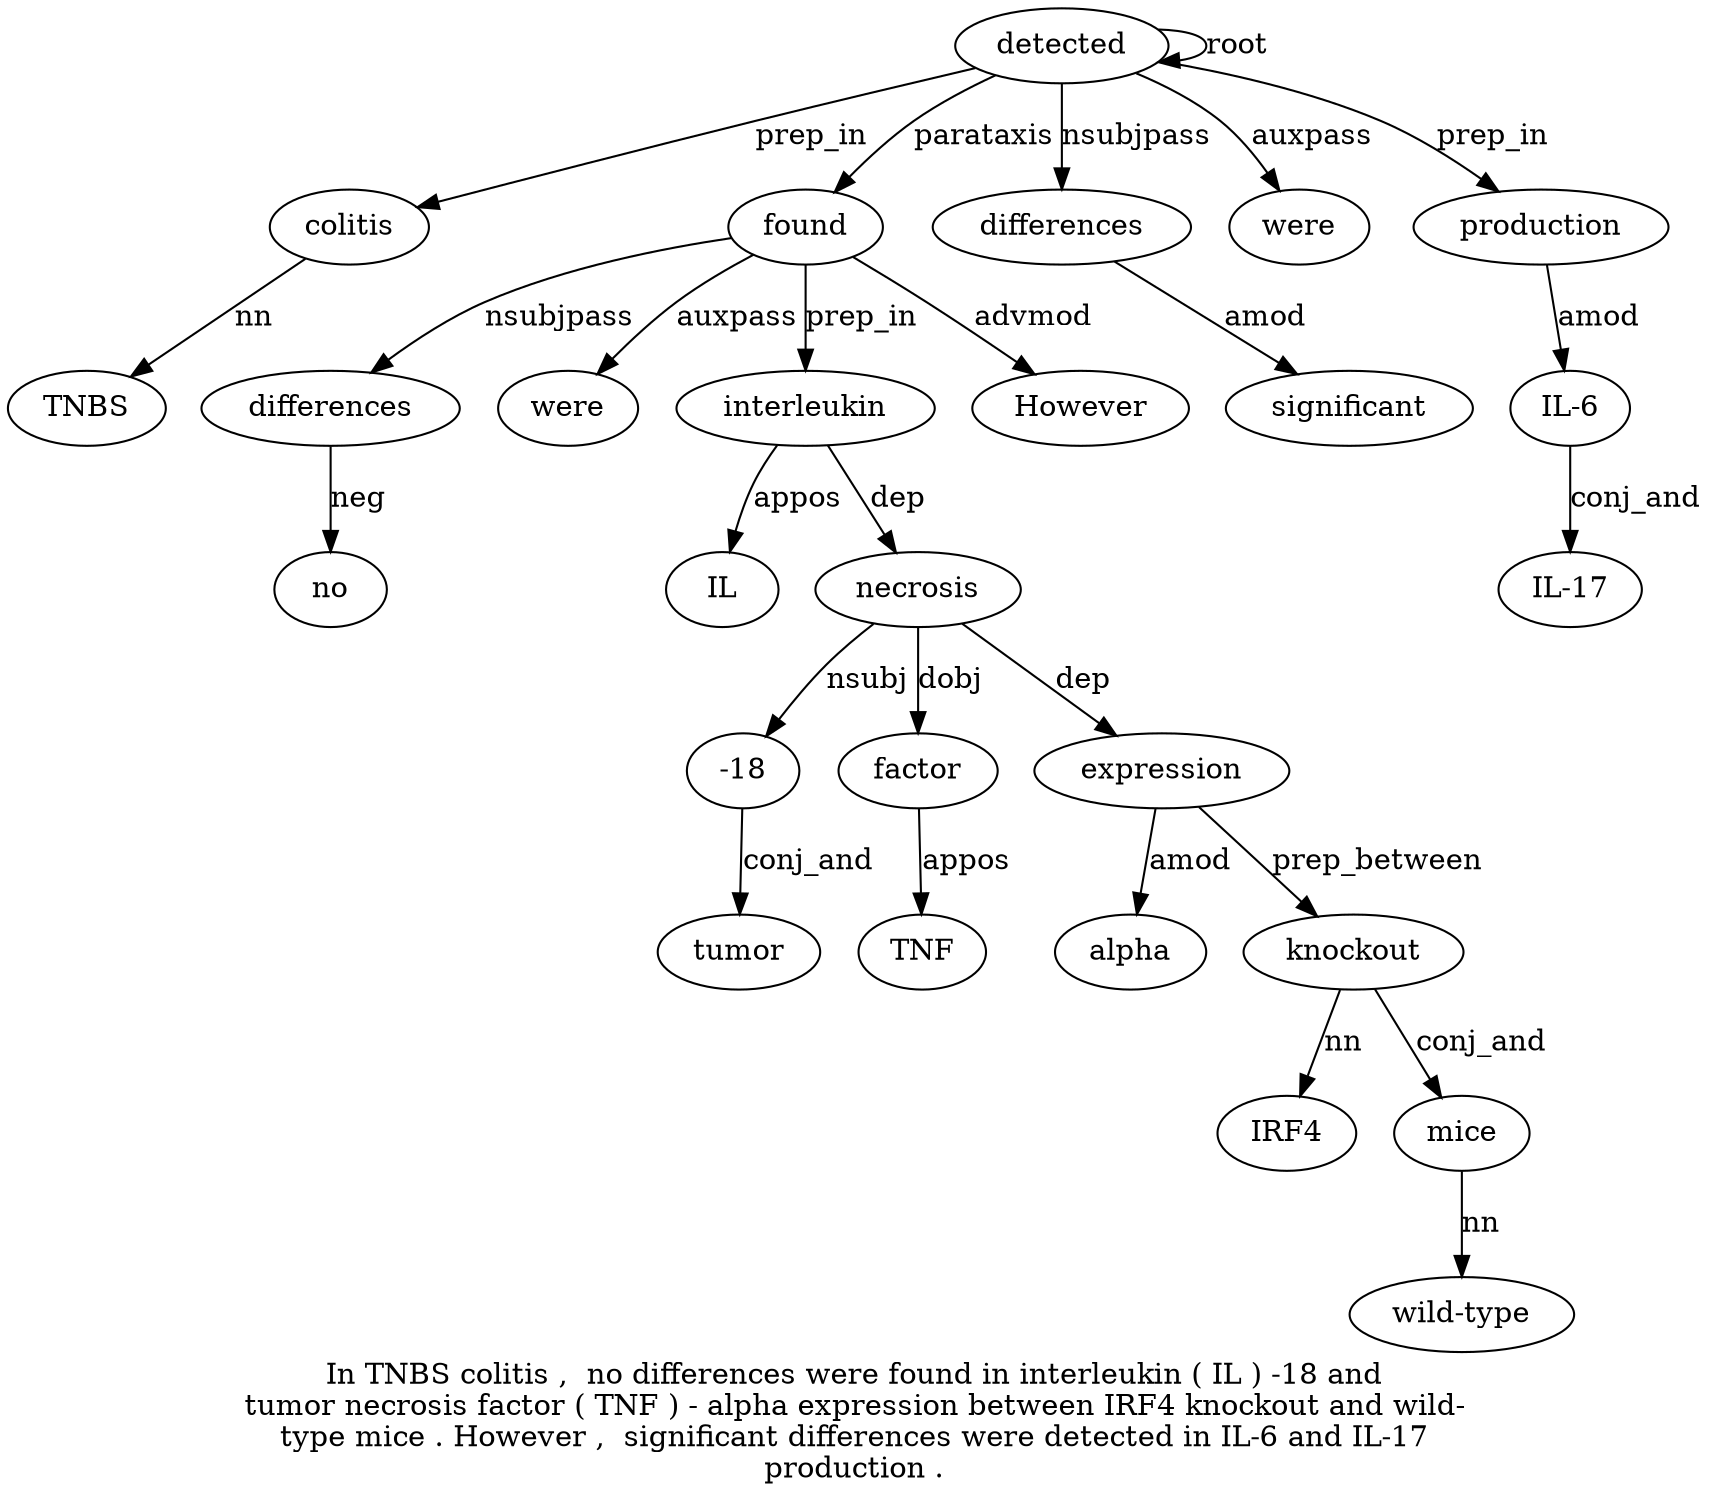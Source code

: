 digraph "In TNBS colitis ,  no differences were found in interleukin ( IL ) -18 and tumor necrosis factor ( TNF ) - alpha expression between IRF4 knockout and wild-type mice . However ,  significant differences were detected in IL-6 and IL-17 production ." {
label="In TNBS colitis ,  no differences were found in interleukin ( IL ) -18 and
tumor necrosis factor ( TNF ) - alpha expression between IRF4 knockout and wild-
type mice . However ,  significant differences were detected in IL-6 and IL-17
production .";
colitis3 [style=filled, fillcolor=white, label=colitis];
TNBS2 [style=filled, fillcolor=white, label=TNBS];
colitis3 -> TNBS2  [label=nn];
detected37 [style=filled, fillcolor=white, label=detected];
detected37 -> colitis3  [label=prep_in];
differences6 [style=filled, fillcolor=white, label=differences];
no5 [style=filled, fillcolor=white, label=no];
differences6 -> no5  [label=neg];
found8 [style=filled, fillcolor=white, label=found];
found8 -> differences6  [label=nsubjpass];
were7 [style=filled, fillcolor=white, label=were];
found8 -> were7  [label=auxpass];
detected37 -> found8  [label=parataxis];
interleukin10 [style=filled, fillcolor=white, label=interleukin];
found8 -> interleukin10  [label=prep_in];
IL12 [style=filled, fillcolor=white, label=IL];
interleukin10 -> IL12  [label=appos];
necrosis17 [style=filled, fillcolor=white, label=necrosis];
"-184" [style=filled, fillcolor=white, label="-18"];
necrosis17 -> "-184"  [label=nsubj];
tumor16 [style=filled, fillcolor=white, label=tumor];
"-184" -> tumor16  [label=conj_and];
interleukin10 -> necrosis17  [label=dep];
factor18 [style=filled, fillcolor=white, label=factor];
necrosis17 -> factor18  [label=dobj];
TNF20 [style=filled, fillcolor=white, label=TNF];
factor18 -> TNF20  [label=appos];
expression24 [style=filled, fillcolor=white, label=expression];
alpha23 [style=filled, fillcolor=white, label=alpha];
expression24 -> alpha23  [label=amod];
necrosis17 -> expression24  [label=dep];
knockout27 [style=filled, fillcolor=white, label=knockout];
IRF426 [style=filled, fillcolor=white, label=IRF4];
knockout27 -> IRF426  [label=nn];
expression24 -> knockout27  [label=prep_between];
mice30 [style=filled, fillcolor=white, label=mice];
"wild-type29" [style=filled, fillcolor=white, label="wild-type"];
mice30 -> "wild-type29"  [label=nn];
knockout27 -> mice30  [label=conj_and];
However32 [style=filled, fillcolor=white, label=However];
found8 -> However32  [label=advmod];
differences35 [style=filled, fillcolor=white, label=differences];
significant34 [style=filled, fillcolor=white, label=significant];
differences35 -> significant34  [label=amod];
detected37 -> differences35  [label=nsubjpass];
were36 [style=filled, fillcolor=white, label=were];
detected37 -> were36  [label=auxpass];
detected37 -> detected37  [label=root];
production42 [style=filled, fillcolor=white, label=production];
"IL-639" [style=filled, fillcolor=white, label="IL-6"];
production42 -> "IL-639"  [label=amod];
"IL-174" [style=filled, fillcolor=white, label="IL-17"];
"IL-639" -> "IL-174"  [label=conj_and];
detected37 -> production42  [label=prep_in];
}
